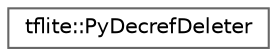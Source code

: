 digraph "Graphical Class Hierarchy"
{
 // LATEX_PDF_SIZE
  bgcolor="transparent";
  edge [fontname=Helvetica,fontsize=10,labelfontname=Helvetica,labelfontsize=10];
  node [fontname=Helvetica,fontsize=10,shape=box,height=0.2,width=0.4];
  rankdir="LR";
  Node0 [id="Node000000",label="tflite::PyDecrefDeleter",height=0.2,width=0.4,color="grey40", fillcolor="white", style="filled",URL="$structtflite_1_1_py_decref_deleter.html",tooltip=" "];
}
